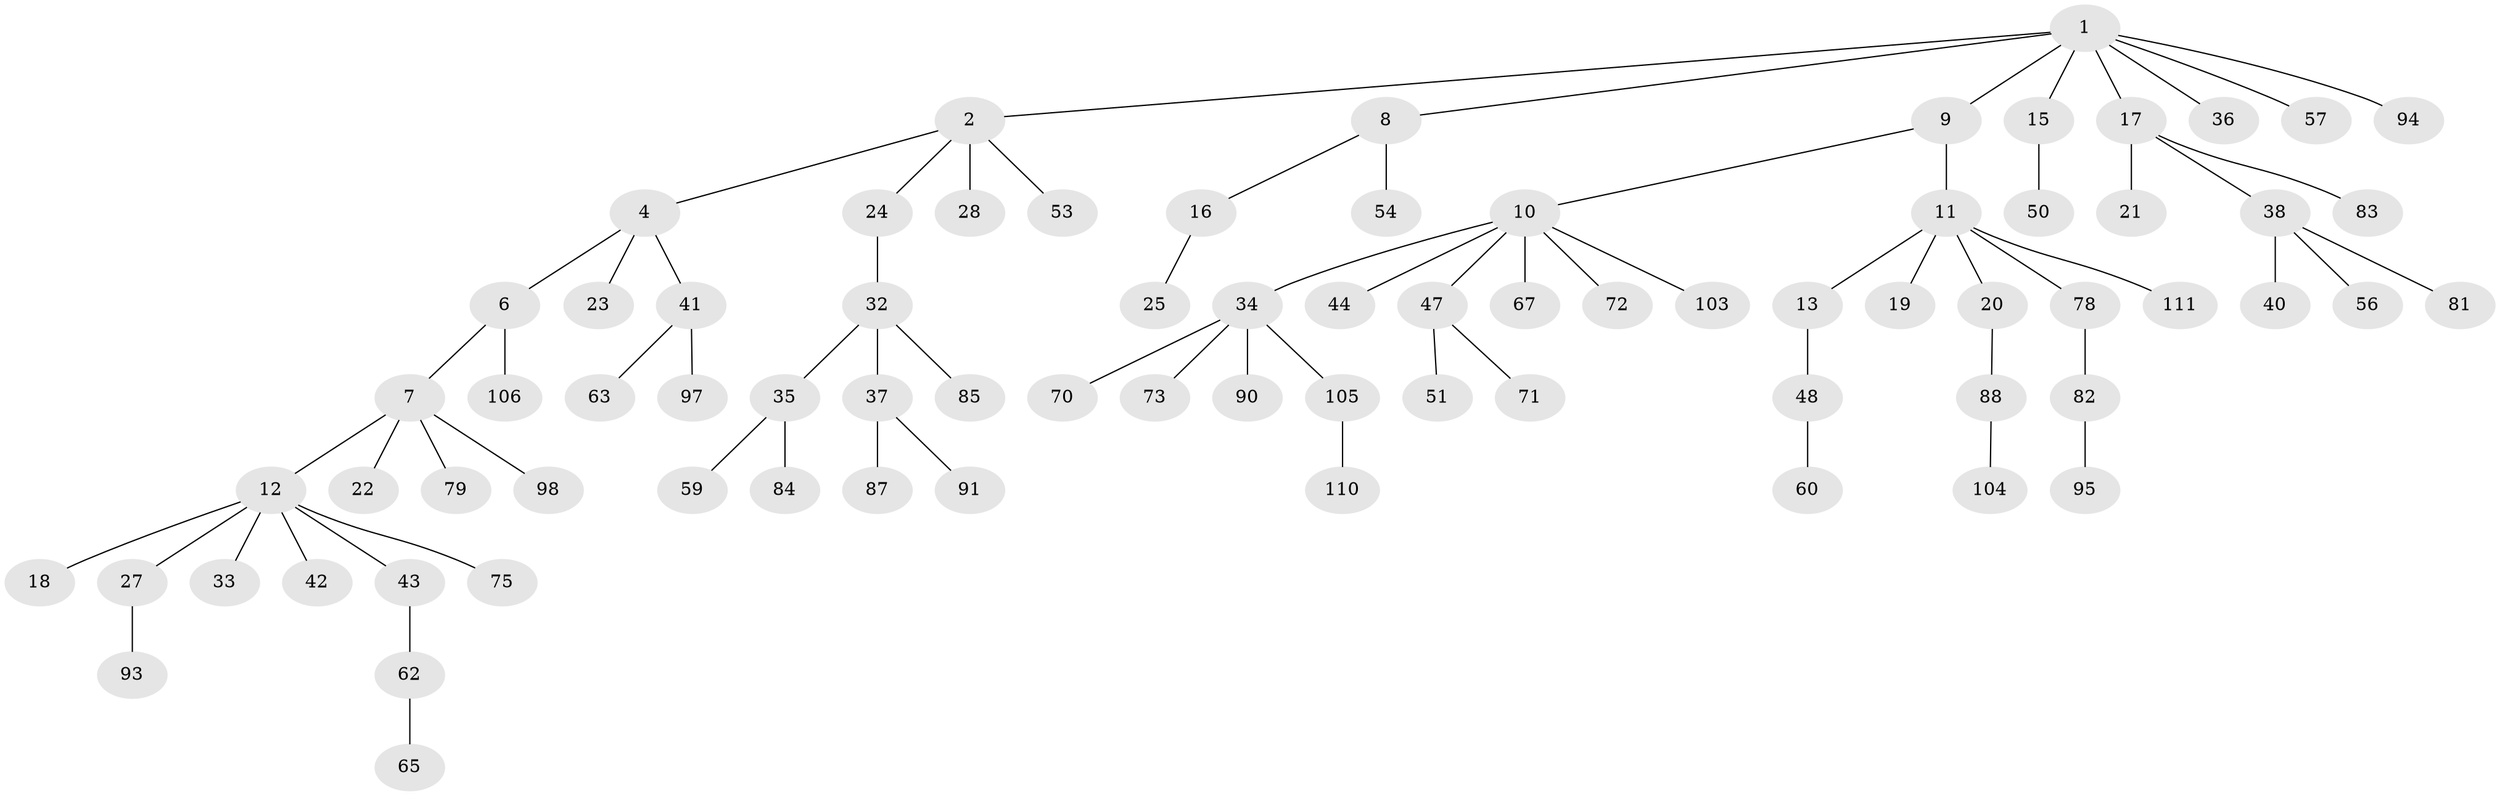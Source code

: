 // original degree distribution, {3: 0.08849557522123894, 5: 0.035398230088495575, 7: 0.008849557522123894, 4: 0.061946902654867256, 2: 0.2743362831858407, 6: 0.017699115044247787, 8: 0.008849557522123894, 1: 0.504424778761062}
// Generated by graph-tools (version 1.1) at 2025/11/02/27/25 16:11:25]
// undirected, 77 vertices, 76 edges
graph export_dot {
graph [start="1"]
  node [color=gray90,style=filled];
  1 [super="+3"];
  2 [super="+5"];
  4 [super="+14"];
  6 [super="+66"];
  7 [super="+45"];
  8 [super="+64"];
  9;
  10 [super="+26"];
  11 [super="+68"];
  12 [super="+58"];
  13;
  15;
  16;
  17 [super="+31"];
  18;
  19 [super="+30"];
  20 [super="+29"];
  21;
  22;
  23 [super="+46"];
  24;
  25 [super="+100"];
  27 [super="+92"];
  28 [super="+86"];
  32 [super="+39"];
  33;
  34 [super="+49"];
  35 [super="+101"];
  36 [super="+89"];
  37 [super="+112"];
  38 [super="+61"];
  40 [super="+107"];
  41 [super="+52"];
  42 [super="+99"];
  43;
  44 [super="+113"];
  47 [super="+55"];
  48;
  50;
  51;
  53;
  54 [super="+69"];
  56 [super="+80"];
  57 [super="+76"];
  59;
  60;
  62 [super="+77"];
  63;
  65;
  67;
  70;
  71 [super="+74"];
  72;
  73;
  75 [super="+102"];
  78;
  79;
  81;
  82;
  83;
  84;
  85;
  87;
  88;
  90;
  91 [super="+108"];
  93 [super="+96"];
  94;
  95;
  97;
  98;
  103;
  104 [super="+109"];
  105;
  106;
  110;
  111;
  1 -- 2;
  1 -- 57;
  1 -- 17;
  1 -- 36;
  1 -- 8;
  1 -- 9;
  1 -- 94;
  1 -- 15;
  2 -- 4;
  2 -- 24;
  2 -- 28;
  2 -- 53;
  4 -- 6;
  4 -- 41;
  4 -- 23;
  6 -- 7;
  6 -- 106;
  7 -- 12;
  7 -- 22;
  7 -- 98;
  7 -- 79;
  8 -- 16;
  8 -- 54;
  9 -- 10;
  9 -- 11;
  10 -- 34;
  10 -- 47;
  10 -- 67;
  10 -- 103;
  10 -- 72;
  10 -- 44;
  11 -- 13;
  11 -- 19;
  11 -- 20;
  11 -- 111;
  11 -- 78;
  12 -- 18;
  12 -- 27;
  12 -- 33;
  12 -- 42;
  12 -- 43;
  12 -- 75;
  13 -- 48;
  15 -- 50;
  16 -- 25;
  17 -- 21;
  17 -- 83;
  17 -- 38;
  20 -- 88;
  24 -- 32;
  27 -- 93;
  32 -- 35;
  32 -- 37;
  32 -- 85;
  34 -- 70;
  34 -- 73;
  34 -- 105;
  34 -- 90;
  35 -- 59;
  35 -- 84;
  37 -- 87;
  37 -- 91;
  38 -- 40;
  38 -- 56;
  38 -- 81;
  41 -- 63;
  41 -- 97;
  43 -- 62;
  47 -- 51;
  47 -- 71;
  48 -- 60;
  62 -- 65;
  78 -- 82;
  82 -- 95;
  88 -- 104;
  105 -- 110;
}

